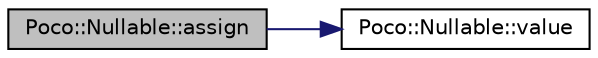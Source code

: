 digraph "Poco::Nullable::assign"
{
 // LATEX_PDF_SIZE
  edge [fontname="Helvetica",fontsize="10",labelfontname="Helvetica",labelfontsize="10"];
  node [fontname="Helvetica",fontsize="10",shape=record];
  rankdir="LR";
  Node1 [label="Poco::Nullable::assign",height=0.2,width=0.4,color="black", fillcolor="grey75", style="filled", fontcolor="black",tooltip="Assigns a value to the Nullable."];
  Node1 -> Node2 [color="midnightblue",fontsize="10",style="solid"];
  Node2 [label="Poco::Nullable::value",height=0.2,width=0.4,color="black", fillcolor="white", style="filled",URL="$classPoco_1_1Nullable.html#a22045b5bf3691fedab7706dcf0244e61",tooltip=" "];
}
